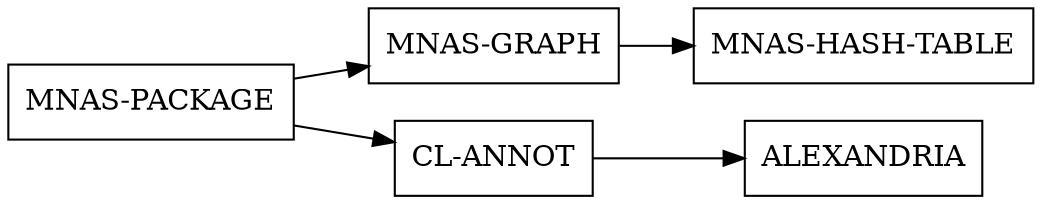 digraph G {
  rankdir=LR
  node[shape=box]
"MNAS-PACKAGE"
"MNAS-GRAPH"
"MNAS-HASH-TABLE"
"CL-ANNOT"
"ALEXANDRIA"
"MNAS-PACKAGE" -> "CL-ANNOT"
"MNAS-PACKAGE" -> "MNAS-GRAPH"
"MNAS-GRAPH" -> "MNAS-HASH-TABLE"
"CL-ANNOT" -> "ALEXANDRIA"
}
